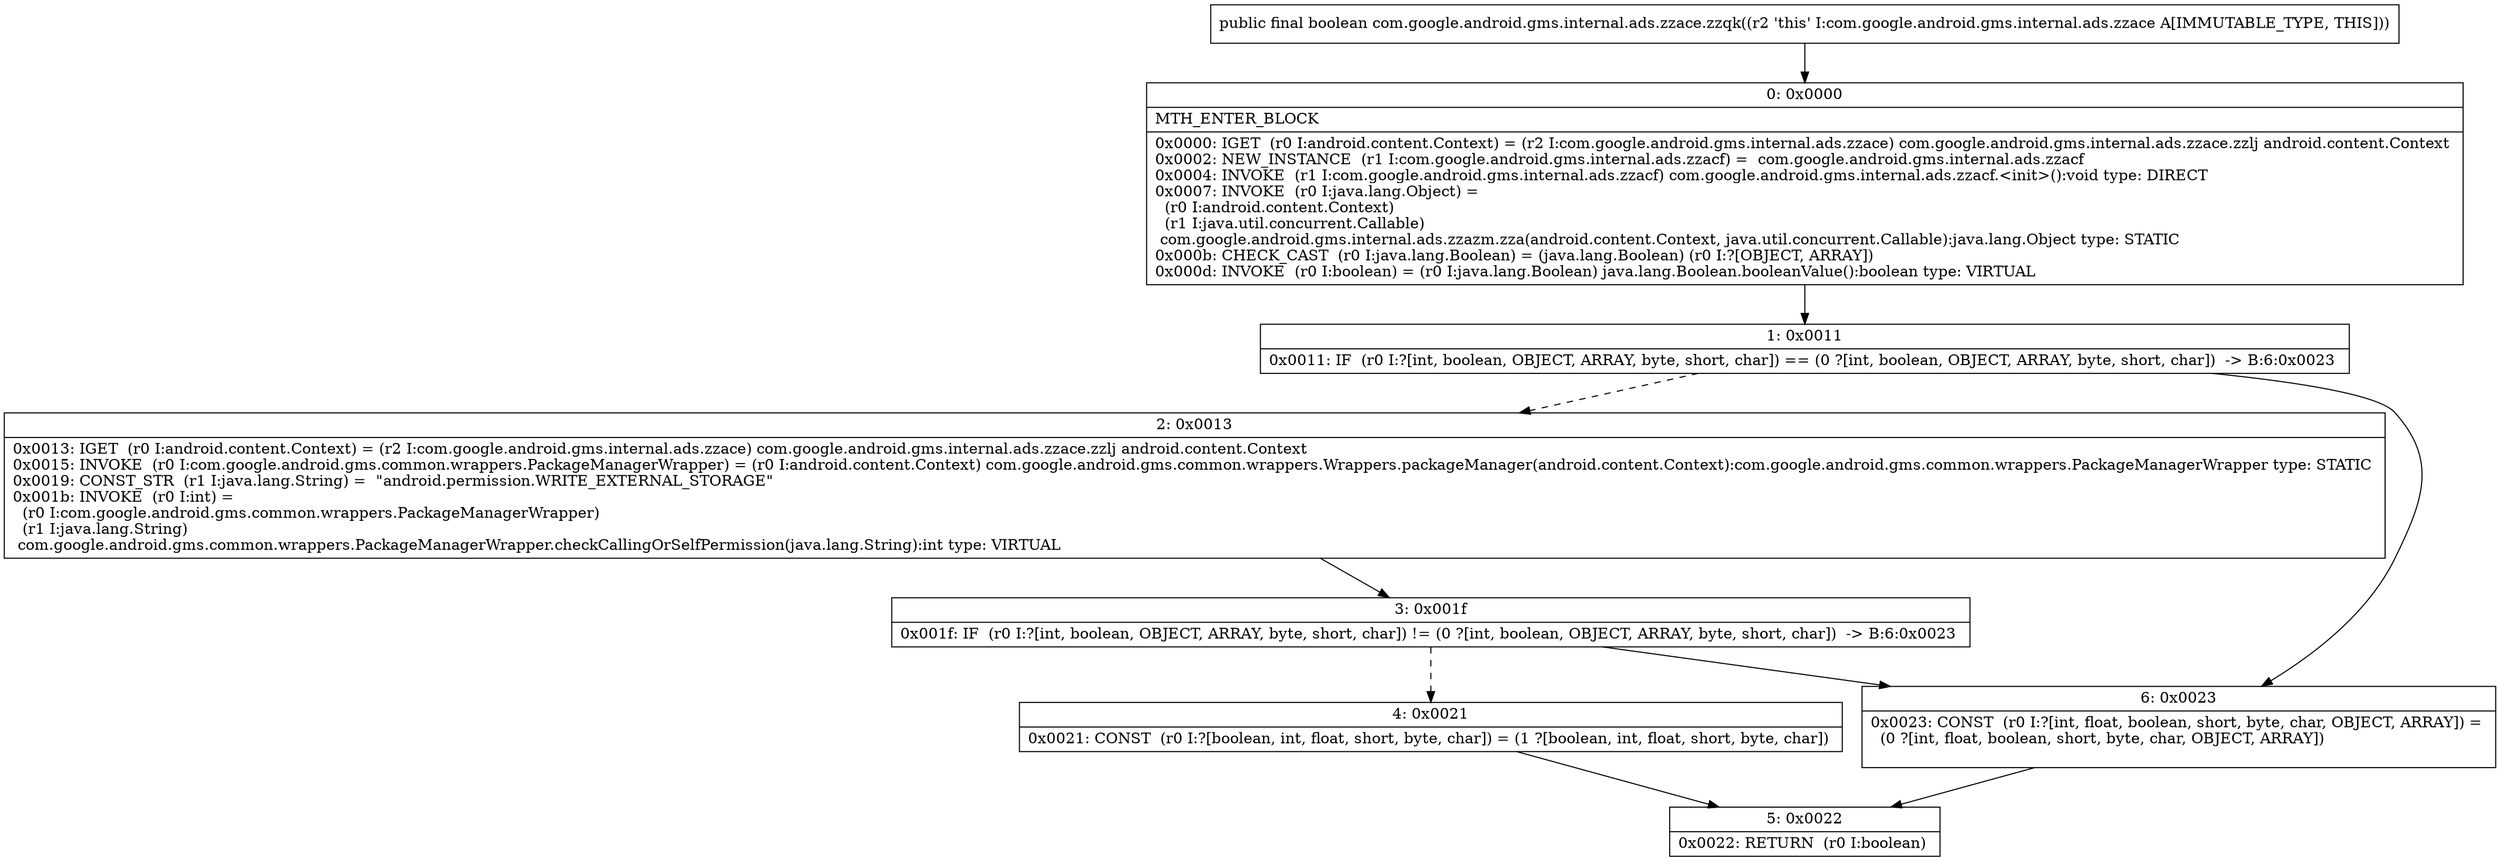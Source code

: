 digraph "CFG forcom.google.android.gms.internal.ads.zzace.zzqk()Z" {
Node_0 [shape=record,label="{0\:\ 0x0000|MTH_ENTER_BLOCK\l|0x0000: IGET  (r0 I:android.content.Context) = (r2 I:com.google.android.gms.internal.ads.zzace) com.google.android.gms.internal.ads.zzace.zzlj android.content.Context \l0x0002: NEW_INSTANCE  (r1 I:com.google.android.gms.internal.ads.zzacf) =  com.google.android.gms.internal.ads.zzacf \l0x0004: INVOKE  (r1 I:com.google.android.gms.internal.ads.zzacf) com.google.android.gms.internal.ads.zzacf.\<init\>():void type: DIRECT \l0x0007: INVOKE  (r0 I:java.lang.Object) = \l  (r0 I:android.content.Context)\l  (r1 I:java.util.concurrent.Callable)\l com.google.android.gms.internal.ads.zzazm.zza(android.content.Context, java.util.concurrent.Callable):java.lang.Object type: STATIC \l0x000b: CHECK_CAST  (r0 I:java.lang.Boolean) = (java.lang.Boolean) (r0 I:?[OBJECT, ARRAY]) \l0x000d: INVOKE  (r0 I:boolean) = (r0 I:java.lang.Boolean) java.lang.Boolean.booleanValue():boolean type: VIRTUAL \l}"];
Node_1 [shape=record,label="{1\:\ 0x0011|0x0011: IF  (r0 I:?[int, boolean, OBJECT, ARRAY, byte, short, char]) == (0 ?[int, boolean, OBJECT, ARRAY, byte, short, char])  \-\> B:6:0x0023 \l}"];
Node_2 [shape=record,label="{2\:\ 0x0013|0x0013: IGET  (r0 I:android.content.Context) = (r2 I:com.google.android.gms.internal.ads.zzace) com.google.android.gms.internal.ads.zzace.zzlj android.content.Context \l0x0015: INVOKE  (r0 I:com.google.android.gms.common.wrappers.PackageManagerWrapper) = (r0 I:android.content.Context) com.google.android.gms.common.wrappers.Wrappers.packageManager(android.content.Context):com.google.android.gms.common.wrappers.PackageManagerWrapper type: STATIC \l0x0019: CONST_STR  (r1 I:java.lang.String) =  \"android.permission.WRITE_EXTERNAL_STORAGE\" \l0x001b: INVOKE  (r0 I:int) = \l  (r0 I:com.google.android.gms.common.wrappers.PackageManagerWrapper)\l  (r1 I:java.lang.String)\l com.google.android.gms.common.wrappers.PackageManagerWrapper.checkCallingOrSelfPermission(java.lang.String):int type: VIRTUAL \l}"];
Node_3 [shape=record,label="{3\:\ 0x001f|0x001f: IF  (r0 I:?[int, boolean, OBJECT, ARRAY, byte, short, char]) != (0 ?[int, boolean, OBJECT, ARRAY, byte, short, char])  \-\> B:6:0x0023 \l}"];
Node_4 [shape=record,label="{4\:\ 0x0021|0x0021: CONST  (r0 I:?[boolean, int, float, short, byte, char]) = (1 ?[boolean, int, float, short, byte, char]) \l}"];
Node_5 [shape=record,label="{5\:\ 0x0022|0x0022: RETURN  (r0 I:boolean) \l}"];
Node_6 [shape=record,label="{6\:\ 0x0023|0x0023: CONST  (r0 I:?[int, float, boolean, short, byte, char, OBJECT, ARRAY]) = \l  (0 ?[int, float, boolean, short, byte, char, OBJECT, ARRAY])\l \l}"];
MethodNode[shape=record,label="{public final boolean com.google.android.gms.internal.ads.zzace.zzqk((r2 'this' I:com.google.android.gms.internal.ads.zzace A[IMMUTABLE_TYPE, THIS])) }"];
MethodNode -> Node_0;
Node_0 -> Node_1;
Node_1 -> Node_2[style=dashed];
Node_1 -> Node_6;
Node_2 -> Node_3;
Node_3 -> Node_4[style=dashed];
Node_3 -> Node_6;
Node_4 -> Node_5;
Node_6 -> Node_5;
}

